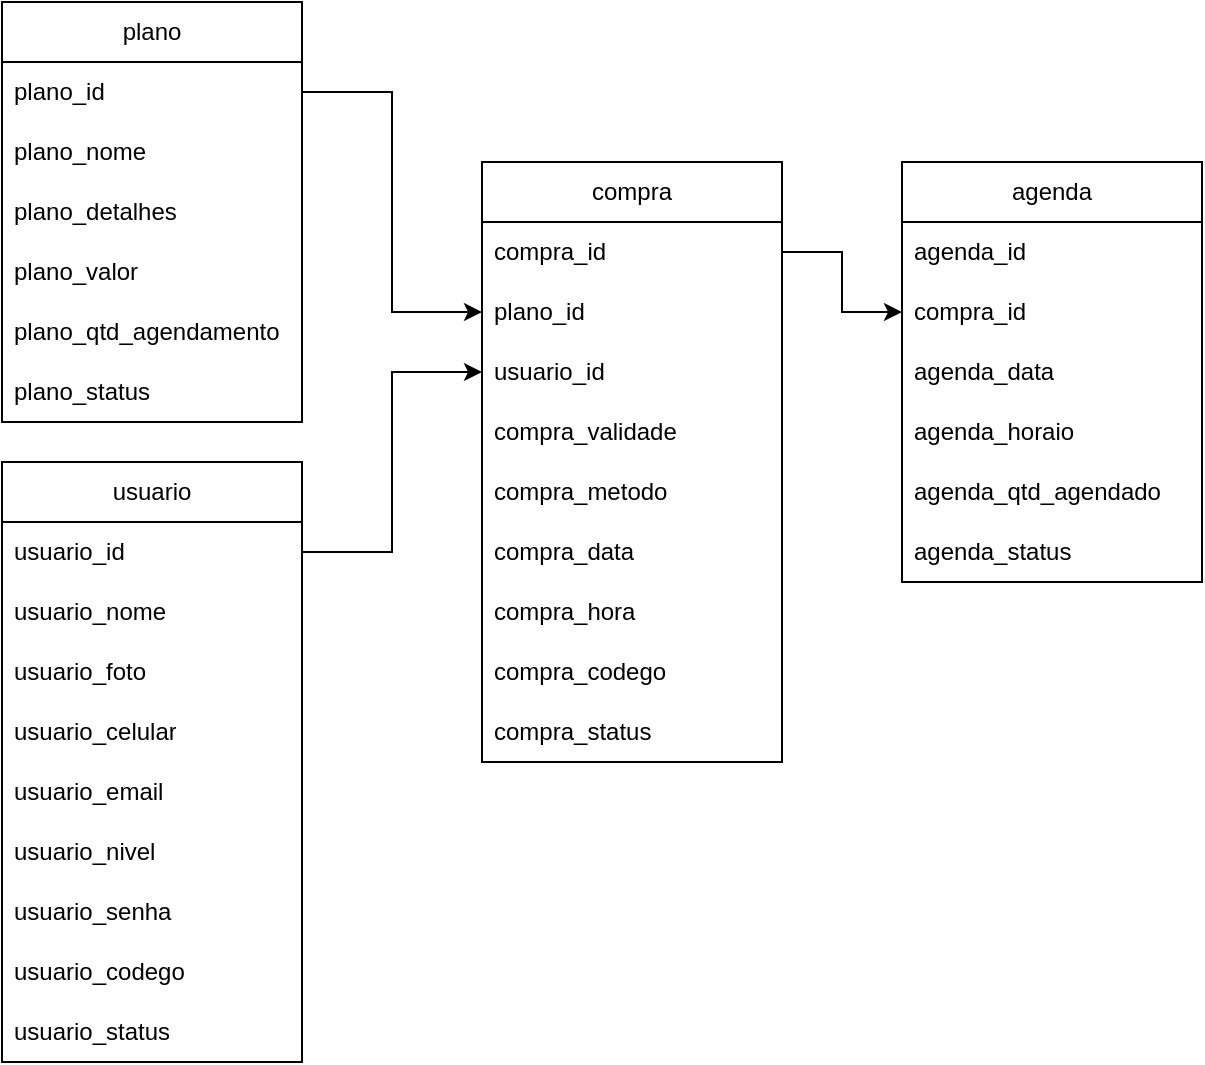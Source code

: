 <mxfile version="23.1.5" type="github">
  <diagram name="Banco de dados " id="nZrcJbaQRvHh2pWG1a7R">
    <mxGraphModel dx="880" dy="1613" grid="1" gridSize="10" guides="1" tooltips="1" connect="1" arrows="1" fold="1" page="1" pageScale="1" pageWidth="827" pageHeight="1169" math="0" shadow="0">
      <root>
        <mxCell id="0" />
        <mxCell id="1" parent="0" />
        <mxCell id="OxaRuejWCdy2TLE1VW1f-1" value="usuario" style="swimlane;fontStyle=0;childLayout=stackLayout;horizontal=1;startSize=30;horizontalStack=0;resizeParent=1;resizeParentMax=0;resizeLast=0;collapsible=1;marginBottom=0;whiteSpace=wrap;html=1;" parent="1" vertex="1">
          <mxGeometry x="20" y="190" width="150" height="300" as="geometry">
            <mxRectangle x="20" y="170" width="80" height="30" as="alternateBounds" />
          </mxGeometry>
        </mxCell>
        <mxCell id="OxaRuejWCdy2TLE1VW1f-2" value="usuario_id" style="text;strokeColor=none;fillColor=none;align=left;verticalAlign=middle;spacingLeft=4;spacingRight=4;overflow=hidden;points=[[0,0.5],[1,0.5]];portConstraint=eastwest;rotatable=0;whiteSpace=wrap;html=1;shadow=0;" parent="OxaRuejWCdy2TLE1VW1f-1" vertex="1">
          <mxGeometry y="30" width="150" height="30" as="geometry" />
        </mxCell>
        <mxCell id="OxaRuejWCdy2TLE1VW1f-6" value="usuario_nome" style="text;strokeColor=none;fillColor=none;align=left;verticalAlign=middle;spacingLeft=4;spacingRight=4;overflow=hidden;points=[[0,0.5],[1,0.5]];portConstraint=eastwest;rotatable=0;whiteSpace=wrap;html=1;rounded=0;" parent="OxaRuejWCdy2TLE1VW1f-1" vertex="1">
          <mxGeometry y="60" width="150" height="30" as="geometry" />
        </mxCell>
        <mxCell id="OxaRuejWCdy2TLE1VW1f-7" value="usuario_foto" style="text;strokeColor=none;fillColor=none;align=left;verticalAlign=middle;spacingLeft=4;spacingRight=4;overflow=hidden;points=[[0,0.5],[1,0.5]];portConstraint=eastwest;rotatable=0;whiteSpace=wrap;html=1;" parent="OxaRuejWCdy2TLE1VW1f-1" vertex="1">
          <mxGeometry y="90" width="150" height="30" as="geometry" />
        </mxCell>
        <mxCell id="OxaRuejWCdy2TLE1VW1f-5" value="usuario_celular" style="text;strokeColor=none;fillColor=none;align=left;verticalAlign=middle;spacingLeft=4;spacingRight=4;overflow=hidden;points=[[0,0.5],[1,0.5]];portConstraint=eastwest;rotatable=0;whiteSpace=wrap;html=1;" parent="OxaRuejWCdy2TLE1VW1f-1" vertex="1">
          <mxGeometry y="120" width="150" height="30" as="geometry" />
        </mxCell>
        <mxCell id="OxaRuejWCdy2TLE1VW1f-8" value="usuario_email" style="text;strokeColor=none;fillColor=none;align=left;verticalAlign=middle;spacingLeft=4;spacingRight=4;overflow=hidden;points=[[0,0.5],[1,0.5]];portConstraint=eastwest;rotatable=0;whiteSpace=wrap;html=1;" parent="OxaRuejWCdy2TLE1VW1f-1" vertex="1">
          <mxGeometry y="150" width="150" height="30" as="geometry" />
        </mxCell>
        <mxCell id="OxaRuejWCdy2TLE1VW1f-9" value="usuario_nivel" style="text;strokeColor=none;fillColor=none;align=left;verticalAlign=middle;spacingLeft=4;spacingRight=4;overflow=hidden;points=[[0,0.5],[1,0.5]];portConstraint=eastwest;rotatable=0;whiteSpace=wrap;html=1;" parent="OxaRuejWCdy2TLE1VW1f-1" vertex="1">
          <mxGeometry y="180" width="150" height="30" as="geometry" />
        </mxCell>
        <mxCell id="OxaRuejWCdy2TLE1VW1f-10" value="usuario_senha" style="text;strokeColor=none;fillColor=none;align=left;verticalAlign=middle;spacingLeft=4;spacingRight=4;overflow=hidden;points=[[0,0.5],[1,0.5]];portConstraint=eastwest;rotatable=0;whiteSpace=wrap;html=1;" parent="OxaRuejWCdy2TLE1VW1f-1" vertex="1">
          <mxGeometry y="210" width="150" height="30" as="geometry" />
        </mxCell>
        <mxCell id="OxaRuejWCdy2TLE1VW1f-11" value="usuario_codego" style="text;strokeColor=none;fillColor=none;align=left;verticalAlign=middle;spacingLeft=4;spacingRight=4;overflow=hidden;points=[[0,0.5],[1,0.5]];portConstraint=eastwest;rotatable=0;whiteSpace=wrap;html=1;" parent="OxaRuejWCdy2TLE1VW1f-1" vertex="1">
          <mxGeometry y="240" width="150" height="30" as="geometry" />
        </mxCell>
        <mxCell id="OxaRuejWCdy2TLE1VW1f-12" value="usuario_status" style="text;strokeColor=none;fillColor=none;align=left;verticalAlign=middle;spacingLeft=4;spacingRight=4;overflow=hidden;points=[[0,0.5],[1,0.5]];portConstraint=eastwest;rotatable=0;whiteSpace=wrap;html=1;" parent="OxaRuejWCdy2TLE1VW1f-1" vertex="1">
          <mxGeometry y="270" width="150" height="30" as="geometry" />
        </mxCell>
        <mxCell id="OxaRuejWCdy2TLE1VW1f-13" value="plano" style="swimlane;fontStyle=0;childLayout=stackLayout;horizontal=1;startSize=30;horizontalStack=0;resizeParent=1;resizeParentMax=0;resizeLast=0;collapsible=1;marginBottom=0;whiteSpace=wrap;html=1;" parent="1" vertex="1">
          <mxGeometry x="20" y="-40" width="150" height="210" as="geometry">
            <mxRectangle x="20" y="140" width="80" height="30" as="alternateBounds" />
          </mxGeometry>
        </mxCell>
        <mxCell id="OxaRuejWCdy2TLE1VW1f-14" value="plano_id" style="text;strokeColor=none;fillColor=none;align=left;verticalAlign=middle;spacingLeft=4;spacingRight=4;overflow=hidden;points=[[0,0.5],[1,0.5]];portConstraint=eastwest;rotatable=0;whiteSpace=wrap;html=1;" parent="OxaRuejWCdy2TLE1VW1f-13" vertex="1">
          <mxGeometry y="30" width="150" height="30" as="geometry" />
        </mxCell>
        <mxCell id="OxaRuejWCdy2TLE1VW1f-15" value="plano_nome" style="text;strokeColor=none;fillColor=none;align=left;verticalAlign=middle;spacingLeft=4;spacingRight=4;overflow=hidden;points=[[0,0.5],[1,0.5]];portConstraint=eastwest;rotatable=0;whiteSpace=wrap;html=1;rounded=0;" parent="OxaRuejWCdy2TLE1VW1f-13" vertex="1">
          <mxGeometry y="60" width="150" height="30" as="geometry" />
        </mxCell>
        <mxCell id="OxaRuejWCdy2TLE1VW1f-16" value="plano_detalhes" style="text;strokeColor=none;fillColor=none;align=left;verticalAlign=middle;spacingLeft=4;spacingRight=4;overflow=hidden;points=[[0,0.5],[1,0.5]];portConstraint=eastwest;rotatable=0;whiteSpace=wrap;html=1;" parent="OxaRuejWCdy2TLE1VW1f-13" vertex="1">
          <mxGeometry y="90" width="150" height="30" as="geometry" />
        </mxCell>
        <mxCell id="OxaRuejWCdy2TLE1VW1f-17" value="plano_valor" style="text;strokeColor=none;fillColor=none;align=left;verticalAlign=middle;spacingLeft=4;spacingRight=4;overflow=hidden;points=[[0,0.5],[1,0.5]];portConstraint=eastwest;rotatable=0;whiteSpace=wrap;html=1;" parent="OxaRuejWCdy2TLE1VW1f-13" vertex="1">
          <mxGeometry y="120" width="150" height="30" as="geometry" />
        </mxCell>
        <mxCell id="OxaRuejWCdy2TLE1VW1f-18" value="plano_qtd_agendamento" style="text;strokeColor=none;fillColor=none;align=left;verticalAlign=middle;spacingLeft=4;spacingRight=4;overflow=hidden;points=[[0,0.5],[1,0.5]];portConstraint=eastwest;rotatable=0;whiteSpace=wrap;html=1;" parent="OxaRuejWCdy2TLE1VW1f-13" vertex="1">
          <mxGeometry y="150" width="150" height="30" as="geometry" />
        </mxCell>
        <mxCell id="OxaRuejWCdy2TLE1VW1f-22" value="plano_status" style="text;strokeColor=none;fillColor=none;align=left;verticalAlign=middle;spacingLeft=4;spacingRight=4;overflow=hidden;points=[[0,0.5],[1,0.5]];portConstraint=eastwest;rotatable=0;whiteSpace=wrap;html=1;" parent="OxaRuejWCdy2TLE1VW1f-13" vertex="1">
          <mxGeometry y="180" width="150" height="30" as="geometry" />
        </mxCell>
        <mxCell id="OxaRuejWCdy2TLE1VW1f-23" value="agenda" style="swimlane;fontStyle=0;childLayout=stackLayout;horizontal=1;startSize=30;horizontalStack=0;resizeParent=1;resizeParentMax=0;resizeLast=0;collapsible=1;marginBottom=0;whiteSpace=wrap;html=1;" parent="1" vertex="1">
          <mxGeometry x="470" y="40" width="150" height="210" as="geometry">
            <mxRectangle x="480" y="70" width="80" height="30" as="alternateBounds" />
          </mxGeometry>
        </mxCell>
        <mxCell id="OxaRuejWCdy2TLE1VW1f-24" value="agenda_id" style="text;strokeColor=none;fillColor=none;align=left;verticalAlign=middle;spacingLeft=4;spacingRight=4;overflow=hidden;points=[[0,0.5],[1,0.5]];portConstraint=eastwest;rotatable=0;whiteSpace=wrap;html=1;" parent="OxaRuejWCdy2TLE1VW1f-23" vertex="1">
          <mxGeometry y="30" width="150" height="30" as="geometry" />
        </mxCell>
        <mxCell id="OxaRuejWCdy2TLE1VW1f-25" value="compra_id" style="text;strokeColor=none;fillColor=none;align=left;verticalAlign=middle;spacingLeft=4;spacingRight=4;overflow=hidden;points=[[0,0.5],[1,0.5]];portConstraint=eastwest;rotatable=0;whiteSpace=wrap;html=1;" parent="OxaRuejWCdy2TLE1VW1f-23" vertex="1">
          <mxGeometry y="60" width="150" height="30" as="geometry" />
        </mxCell>
        <mxCell id="OxaRuejWCdy2TLE1VW1f-29" value="agenda_data" style="text;strokeColor=none;fillColor=none;align=left;verticalAlign=middle;spacingLeft=4;spacingRight=4;overflow=hidden;points=[[0,0.5],[1,0.5]];portConstraint=eastwest;rotatable=0;whiteSpace=wrap;html=1;" parent="OxaRuejWCdy2TLE1VW1f-23" vertex="1">
          <mxGeometry y="90" width="150" height="30" as="geometry" />
        </mxCell>
        <mxCell id="OxaRuejWCdy2TLE1VW1f-30" value="agenda_horaio" style="text;strokeColor=none;fillColor=none;align=left;verticalAlign=middle;spacingLeft=4;spacingRight=4;overflow=hidden;points=[[0,0.5],[1,0.5]];portConstraint=eastwest;rotatable=0;whiteSpace=wrap;html=1;" parent="OxaRuejWCdy2TLE1VW1f-23" vertex="1">
          <mxGeometry y="120" width="150" height="30" as="geometry" />
        </mxCell>
        <mxCell id="OxaRuejWCdy2TLE1VW1f-32" value="agenda_qtd_agendado" style="text;strokeColor=none;fillColor=none;align=left;verticalAlign=middle;spacingLeft=4;spacingRight=4;overflow=hidden;points=[[0,0.5],[1,0.5]];portConstraint=eastwest;rotatable=0;whiteSpace=wrap;html=1;" parent="OxaRuejWCdy2TLE1VW1f-23" vertex="1">
          <mxGeometry y="150" width="150" height="30" as="geometry" />
        </mxCell>
        <mxCell id="OxaRuejWCdy2TLE1VW1f-48" value="agenda_status" style="text;strokeColor=none;fillColor=none;align=left;verticalAlign=middle;spacingLeft=4;spacingRight=4;overflow=hidden;points=[[0,0.5],[1,0.5]];portConstraint=eastwest;rotatable=0;whiteSpace=wrap;html=1;" parent="OxaRuejWCdy2TLE1VW1f-23" vertex="1">
          <mxGeometry y="180" width="150" height="30" as="geometry" />
        </mxCell>
        <mxCell id="OxaRuejWCdy2TLE1VW1f-33" value="compra" style="swimlane;fontStyle=0;childLayout=stackLayout;horizontal=1;startSize=30;horizontalStack=0;resizeParent=1;resizeParentMax=0;resizeLast=0;collapsible=1;marginBottom=0;whiteSpace=wrap;html=1;" parent="1" vertex="1">
          <mxGeometry x="260" y="40" width="150" height="300" as="geometry">
            <mxRectangle x="270" y="150" width="80" height="30" as="alternateBounds" />
          </mxGeometry>
        </mxCell>
        <mxCell id="OxaRuejWCdy2TLE1VW1f-34" value="compra_id" style="text;strokeColor=none;fillColor=none;align=left;verticalAlign=middle;spacingLeft=4;spacingRight=4;overflow=hidden;points=[[0,0.5],[1,0.5]];portConstraint=eastwest;rotatable=0;whiteSpace=wrap;html=1;" parent="OxaRuejWCdy2TLE1VW1f-33" vertex="1">
          <mxGeometry y="30" width="150" height="30" as="geometry" />
        </mxCell>
        <mxCell id="OxaRuejWCdy2TLE1VW1f-36" value="plano_id" style="text;strokeColor=none;fillColor=none;align=left;verticalAlign=middle;spacingLeft=4;spacingRight=4;overflow=hidden;points=[[0,0.5],[1,0.5]];portConstraint=eastwest;rotatable=0;whiteSpace=wrap;html=1;" parent="OxaRuejWCdy2TLE1VW1f-33" vertex="1">
          <mxGeometry y="60" width="150" height="30" as="geometry" />
        </mxCell>
        <mxCell id="OxaRuejWCdy2TLE1VW1f-35" value="usuario_id" style="text;strokeColor=none;fillColor=none;align=left;verticalAlign=middle;spacingLeft=4;spacingRight=4;overflow=hidden;points=[[0,0.5],[1,0.5]];portConstraint=eastwest;rotatable=0;whiteSpace=wrap;html=1;" parent="OxaRuejWCdy2TLE1VW1f-33" vertex="1">
          <mxGeometry y="90" width="150" height="30" as="geometry" />
        </mxCell>
        <mxCell id="OxaRuejWCdy2TLE1VW1f-37" value="compra_validade" style="text;strokeColor=none;fillColor=none;align=left;verticalAlign=middle;spacingLeft=4;spacingRight=4;overflow=hidden;points=[[0,0.5],[1,0.5]];portConstraint=eastwest;rotatable=0;whiteSpace=wrap;html=1;" parent="OxaRuejWCdy2TLE1VW1f-33" vertex="1">
          <mxGeometry y="120" width="150" height="30" as="geometry" />
        </mxCell>
        <mxCell id="OxaRuejWCdy2TLE1VW1f-38" value="compra_metodo" style="text;strokeColor=none;fillColor=none;align=left;verticalAlign=middle;spacingLeft=4;spacingRight=4;overflow=hidden;points=[[0,0.5],[1,0.5]];portConstraint=eastwest;rotatable=0;whiteSpace=wrap;html=1;" parent="OxaRuejWCdy2TLE1VW1f-33" vertex="1">
          <mxGeometry y="150" width="150" height="30" as="geometry" />
        </mxCell>
        <mxCell id="OxaRuejWCdy2TLE1VW1f-39" value="compra_data" style="text;strokeColor=none;fillColor=none;align=left;verticalAlign=middle;spacingLeft=4;spacingRight=4;overflow=hidden;points=[[0,0.5],[1,0.5]];portConstraint=eastwest;rotatable=0;whiteSpace=wrap;html=1;" parent="OxaRuejWCdy2TLE1VW1f-33" vertex="1">
          <mxGeometry y="180" width="150" height="30" as="geometry" />
        </mxCell>
        <mxCell id="OxaRuejWCdy2TLE1VW1f-40" value="compra_hora" style="text;strokeColor=none;fillColor=none;align=left;verticalAlign=middle;spacingLeft=4;spacingRight=4;overflow=hidden;points=[[0,0.5],[1,0.5]];portConstraint=eastwest;rotatable=0;whiteSpace=wrap;html=1;" parent="OxaRuejWCdy2TLE1VW1f-33" vertex="1">
          <mxGeometry y="210" width="150" height="30" as="geometry" />
        </mxCell>
        <mxCell id="OxaRuejWCdy2TLE1VW1f-41" value="compra_codego" style="text;strokeColor=none;fillColor=none;align=left;verticalAlign=middle;spacingLeft=4;spacingRight=4;overflow=hidden;points=[[0,0.5],[1,0.5]];portConstraint=eastwest;rotatable=0;whiteSpace=wrap;html=1;" parent="OxaRuejWCdy2TLE1VW1f-33" vertex="1">
          <mxGeometry y="240" width="150" height="30" as="geometry" />
        </mxCell>
        <mxCell id="OxaRuejWCdy2TLE1VW1f-42" value="compra_status" style="text;strokeColor=none;fillColor=none;align=left;verticalAlign=middle;spacingLeft=4;spacingRight=4;overflow=hidden;points=[[0,0.5],[1,0.5]];portConstraint=eastwest;rotatable=0;whiteSpace=wrap;html=1;" parent="OxaRuejWCdy2TLE1VW1f-33" vertex="1">
          <mxGeometry y="270" width="150" height="30" as="geometry" />
        </mxCell>
        <mxCell id="OxaRuejWCdy2TLE1VW1f-44" style="edgeStyle=orthogonalEdgeStyle;rounded=0;orthogonalLoop=1;jettySize=auto;html=1;exitX=1;exitY=0.5;exitDx=0;exitDy=0;entryX=0;entryY=0.5;entryDx=0;entryDy=0;" parent="1" source="OxaRuejWCdy2TLE1VW1f-14" target="OxaRuejWCdy2TLE1VW1f-36" edge="1">
          <mxGeometry relative="1" as="geometry" />
        </mxCell>
        <mxCell id="OxaRuejWCdy2TLE1VW1f-45" style="edgeStyle=orthogonalEdgeStyle;rounded=0;orthogonalLoop=1;jettySize=auto;html=1;exitX=1;exitY=0.5;exitDx=0;exitDy=0;entryX=0;entryY=0.5;entryDx=0;entryDy=0;" parent="1" source="OxaRuejWCdy2TLE1VW1f-2" target="OxaRuejWCdy2TLE1VW1f-35" edge="1">
          <mxGeometry relative="1" as="geometry" />
        </mxCell>
        <mxCell id="OxaRuejWCdy2TLE1VW1f-46" style="edgeStyle=orthogonalEdgeStyle;rounded=0;orthogonalLoop=1;jettySize=auto;html=1;exitX=1;exitY=0.5;exitDx=0;exitDy=0;entryX=0;entryY=0.5;entryDx=0;entryDy=0;" parent="1" source="OxaRuejWCdy2TLE1VW1f-34" target="OxaRuejWCdy2TLE1VW1f-25" edge="1">
          <mxGeometry relative="1" as="geometry" />
        </mxCell>
      </root>
    </mxGraphModel>
  </diagram>
</mxfile>
